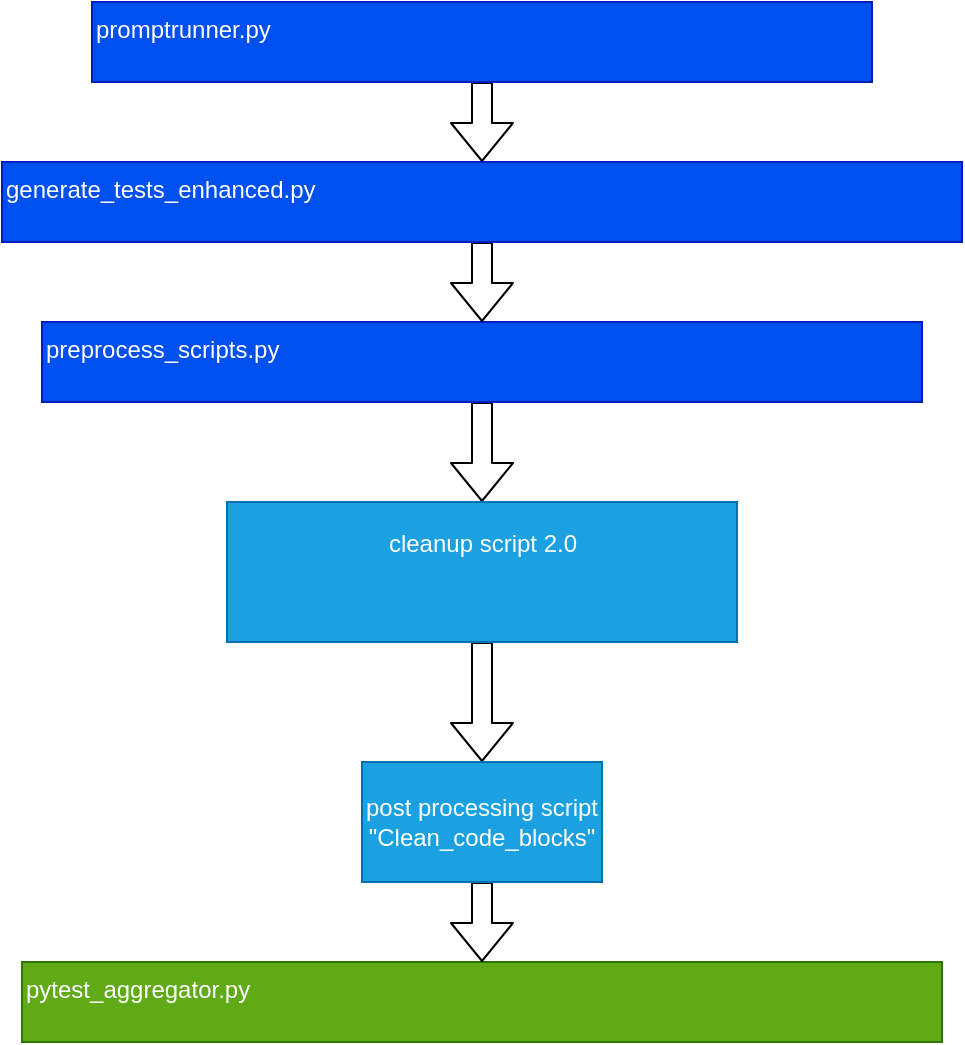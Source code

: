 <mxfile>
    <diagram id="g4vqDCAbOMOQsCgVMjDj" name="Page-1">
        <mxGraphModel dx="1042" dy="716" grid="1" gridSize="10" guides="1" tooltips="1" connect="1" arrows="1" fold="1" page="1" pageScale="1" pageWidth="850" pageHeight="1100" math="0" shadow="0">
            <root>
                <mxCell id="0"/>
                <mxCell id="1" parent="0"/>
                <mxCell id="8" value="" style="edgeStyle=none;shape=flexArrow;html=1;" edge="1" parent="1" source="2" target="4">
                    <mxGeometry relative="1" as="geometry"/>
                </mxCell>
                <mxCell id="2" value="promptrunner.py" style="text;whiteSpace=wrap;html=1;fillColor=#0050ef;fontColor=#ffffff;strokeColor=#001DBC;" parent="1" vertex="1">
                    <mxGeometry x="200" y="20" width="390" height="40" as="geometry"/>
                </mxCell>
                <mxCell id="11" value="" style="edgeStyle=none;shape=flexArrow;html=1;" edge="1" parent="1" source="3" target="5">
                    <mxGeometry relative="1" as="geometry"/>
                </mxCell>
                <mxCell id="3" value="preprocess_scripts.py" style="text;whiteSpace=wrap;html=1;fillColor=#0050ef;fontColor=#ffffff;strokeColor=#001DBC;" parent="1" vertex="1">
                    <mxGeometry x="175" y="180" width="440" height="40" as="geometry"/>
                </mxCell>
                <mxCell id="10" value="" style="edgeStyle=none;shape=flexArrow;html=1;" edge="1" parent="1" source="4" target="3">
                    <mxGeometry relative="1" as="geometry"/>
                </mxCell>
                <mxCell id="4" value="generate_tests_enhanced.py" style="text;whiteSpace=wrap;html=1;fillColor=#0050ef;fontColor=#ffffff;strokeColor=#001DBC;" parent="1" vertex="1">
                    <mxGeometry x="155" y="100" width="480" height="40" as="geometry"/>
                </mxCell>
                <mxCell id="12" value="" style="edgeStyle=none;shape=flexArrow;html=1;" edge="1" parent="1" source="5" target="7">
                    <mxGeometry relative="1" as="geometry"/>
                </mxCell>
                <mxCell id="5" value="&lt;div style=&quot;text-align: left;&quot;&gt;&lt;span style=&quot;background-color: initial;&quot;&gt;cleanup script 2.0&lt;/span&gt;&lt;/div&gt;&lt;br&gt;&lt;div style=&quot;text-align: right;&quot;&gt;&lt;br&gt;&lt;/div&gt;" style="whiteSpace=wrap;html=1;fillColor=#1ba1e2;fontColor=#ffffff;strokeColor=#006EAF;" parent="1" vertex="1">
                    <mxGeometry x="267.5" y="270" width="255" height="70" as="geometry"/>
                </mxCell>
                <mxCell id="6" value="pytest_aggregator.py" style="text;whiteSpace=wrap;html=1;fillColor=#60a917;fontColor=#ffffff;strokeColor=#2D7600;" parent="1" vertex="1">
                    <mxGeometry x="165" y="500" width="460" height="40" as="geometry"/>
                </mxCell>
                <mxCell id="13" value="" style="edgeStyle=none;shape=flexArrow;html=1;" edge="1" parent="1" source="7" target="6">
                    <mxGeometry relative="1" as="geometry"/>
                </mxCell>
                <mxCell id="7" value="post processing script &quot;Clean_code_blocks&quot;" style="whiteSpace=wrap;html=1;fillColor=#1ba1e2;fontColor=#ffffff;strokeColor=#006EAF;" parent="1" vertex="1">
                    <mxGeometry x="335" y="400" width="120" height="60" as="geometry"/>
                </mxCell>
            </root>
        </mxGraphModel>
    </diagram>
</mxfile>